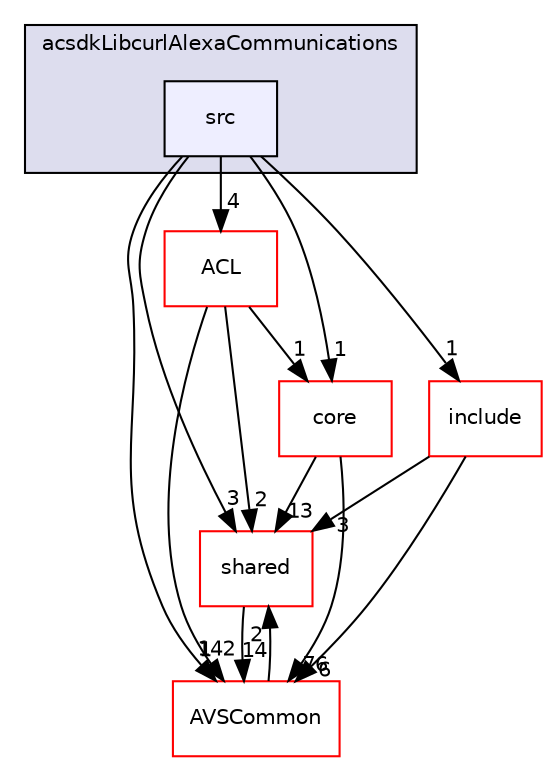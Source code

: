 digraph "/workplace/avs-device-sdk/applications/acsdkLibcurlAlexaCommunications/src" {
  compound=true
  node [ fontsize="10", fontname="Helvetica"];
  edge [ labelfontsize="10", labelfontname="Helvetica"];
  subgraph clusterdir_dd3a3f4bad9cc2f3e4d0c1debdf7be7c {
    graph [ bgcolor="#ddddee", pencolor="black", label="acsdkLibcurlAlexaCommunications" fontname="Helvetica", fontsize="10", URL="dir_dd3a3f4bad9cc2f3e4d0c1debdf7be7c.html"]
  dir_c2da3e9ebf54506bd9e063ddc34a41d0 [shape=box, label="src", style="filled", fillcolor="#eeeeff", pencolor="black", URL="dir_c2da3e9ebf54506bd9e063ddc34a41d0.html"];
  }
  dir_9982052f7ce695d12571567315b2fafa [shape=box label="shared" fillcolor="white" style="filled" color="red" URL="dir_9982052f7ce695d12571567315b2fafa.html"];
  dir_b1dfedc9efa610ba8c818c30206ff41f [shape=box label="ACL" fillcolor="white" style="filled" color="red" URL="dir_b1dfedc9efa610ba8c818c30206ff41f.html"];
  dir_13e65effb2bde530b17b3d5eefcd0266 [shape=box label="AVSCommon" fillcolor="white" style="filled" color="red" URL="dir_13e65effb2bde530b17b3d5eefcd0266.html"];
  dir_4270bfced15e0e73154b13468c7c9ad9 [shape=box label="core" fillcolor="white" style="filled" color="red" URL="dir_4270bfced15e0e73154b13468c7c9ad9.html"];
  dir_603a5cd888c887071426d308cd8f88ec [shape=box label="include" fillcolor="white" style="filled" color="red" URL="dir_603a5cd888c887071426d308cd8f88ec.html"];
  dir_9982052f7ce695d12571567315b2fafa->dir_13e65effb2bde530b17b3d5eefcd0266 [headlabel="14", labeldistance=1.5 headhref="dir_000598_000017.html"];
  dir_b1dfedc9efa610ba8c818c30206ff41f->dir_9982052f7ce695d12571567315b2fafa [headlabel="2", labeldistance=1.5 headhref="dir_000000_000598.html"];
  dir_b1dfedc9efa610ba8c818c30206ff41f->dir_13e65effb2bde530b17b3d5eefcd0266 [headlabel="142", labeldistance=1.5 headhref="dir_000000_000017.html"];
  dir_b1dfedc9efa610ba8c818c30206ff41f->dir_4270bfced15e0e73154b13468c7c9ad9 [headlabel="1", labeldistance=1.5 headhref="dir_000000_000461.html"];
  dir_13e65effb2bde530b17b3d5eefcd0266->dir_9982052f7ce695d12571567315b2fafa [headlabel="2", labeldistance=1.5 headhref="dir_000017_000598.html"];
  dir_4270bfced15e0e73154b13468c7c9ad9->dir_9982052f7ce695d12571567315b2fafa [headlabel="13", labeldistance=1.5 headhref="dir_000461_000598.html"];
  dir_4270bfced15e0e73154b13468c7c9ad9->dir_13e65effb2bde530b17b3d5eefcd0266 [headlabel="76", labeldistance=1.5 headhref="dir_000461_000017.html"];
  dir_c2da3e9ebf54506bd9e063ddc34a41d0->dir_9982052f7ce695d12571567315b2fafa [headlabel="3", labeldistance=1.5 headhref="dir_000077_000598.html"];
  dir_c2da3e9ebf54506bd9e063ddc34a41d0->dir_b1dfedc9efa610ba8c818c30206ff41f [headlabel="4", labeldistance=1.5 headhref="dir_000077_000000.html"];
  dir_c2da3e9ebf54506bd9e063ddc34a41d0->dir_13e65effb2bde530b17b3d5eefcd0266 [headlabel="1", labeldistance=1.5 headhref="dir_000077_000017.html"];
  dir_c2da3e9ebf54506bd9e063ddc34a41d0->dir_4270bfced15e0e73154b13468c7c9ad9 [headlabel="1", labeldistance=1.5 headhref="dir_000077_000461.html"];
  dir_c2da3e9ebf54506bd9e063ddc34a41d0->dir_603a5cd888c887071426d308cd8f88ec [headlabel="1", labeldistance=1.5 headhref="dir_000077_000075.html"];
  dir_603a5cd888c887071426d308cd8f88ec->dir_9982052f7ce695d12571567315b2fafa [headlabel="3", labeldistance=1.5 headhref="dir_000075_000598.html"];
  dir_603a5cd888c887071426d308cd8f88ec->dir_13e65effb2bde530b17b3d5eefcd0266 [headlabel="6", labeldistance=1.5 headhref="dir_000075_000017.html"];
}
